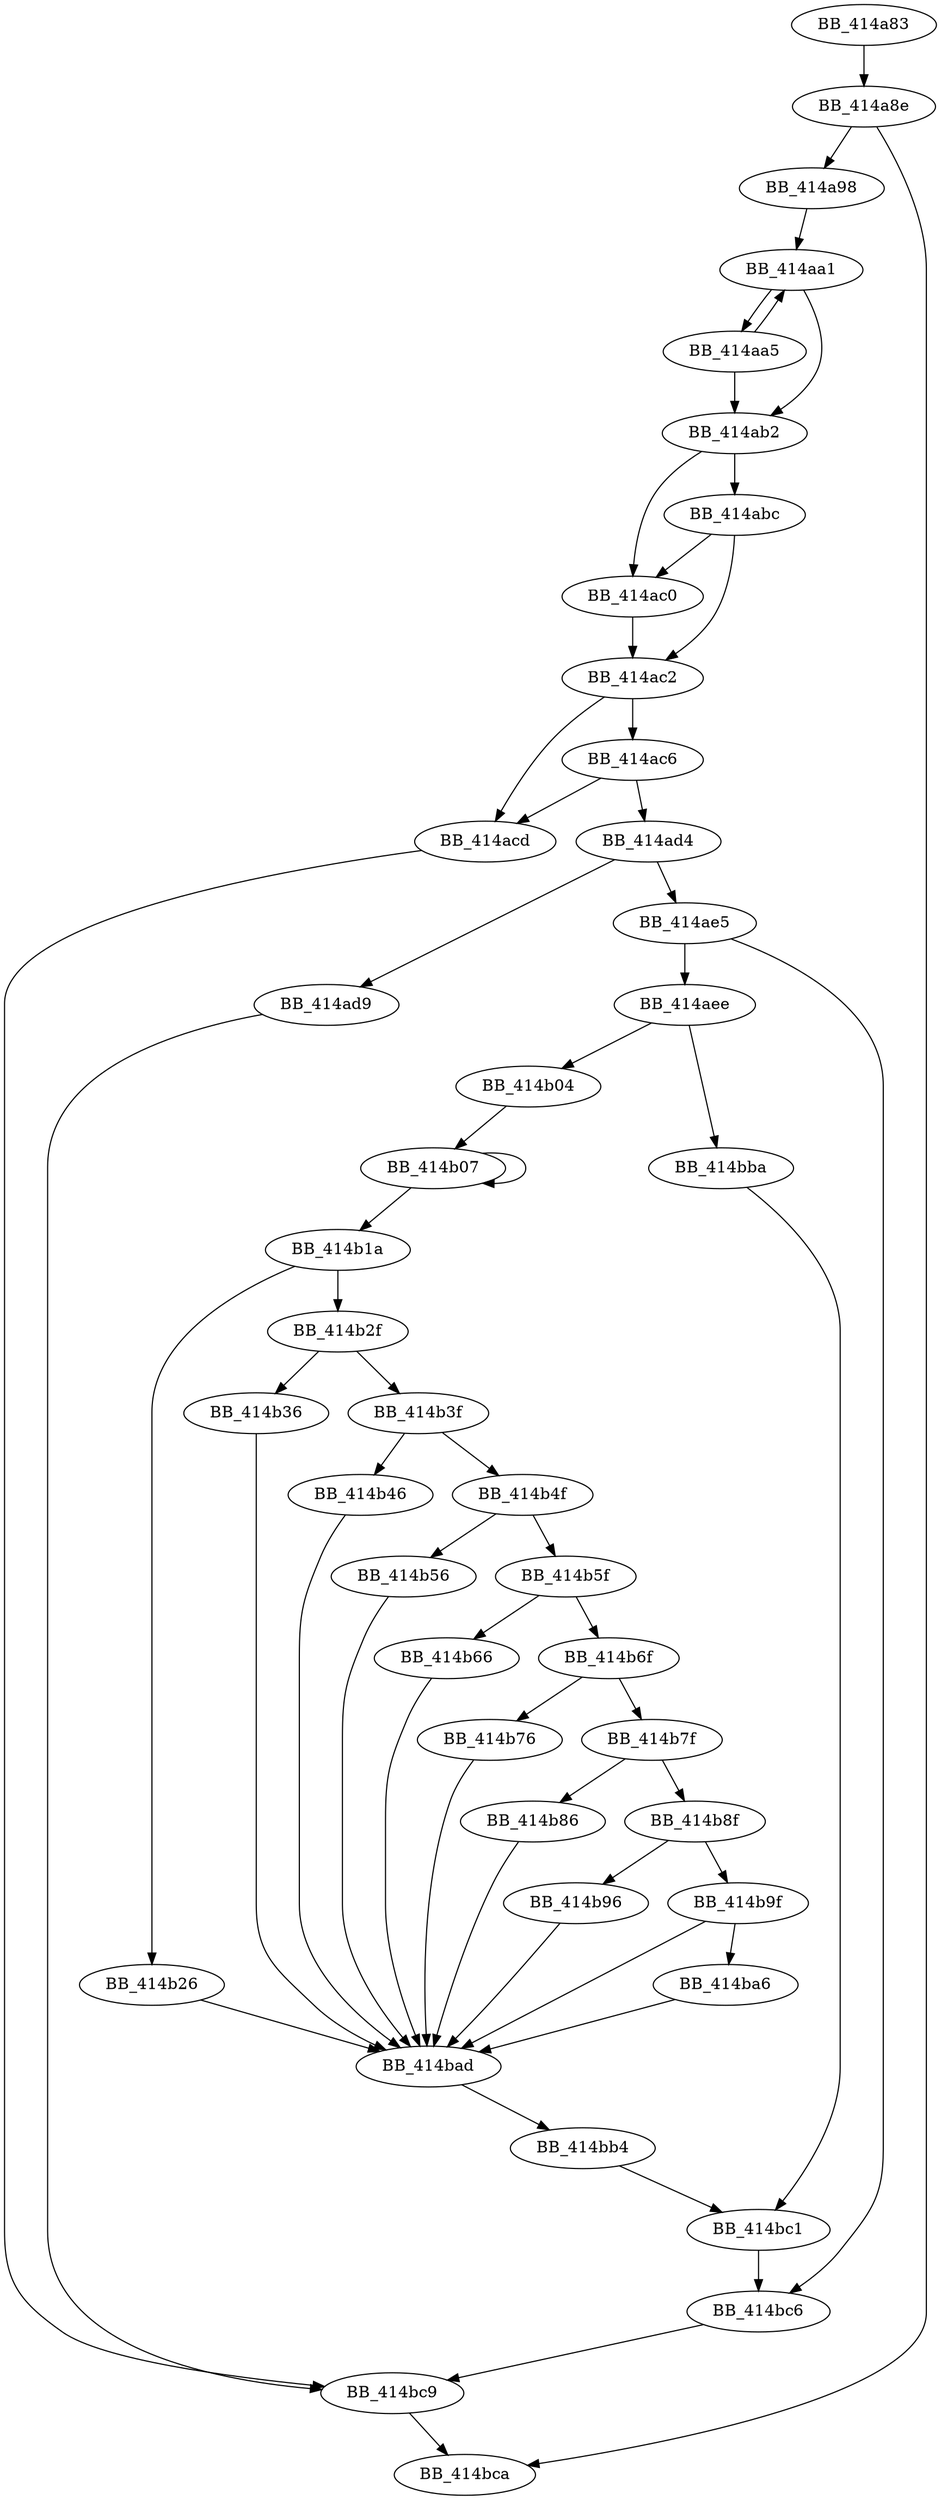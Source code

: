 DiGraph __XcptFilter{
BB_414a83->BB_414a8e
BB_414a8e->BB_414a98
BB_414a8e->BB_414bca
BB_414a98->BB_414aa1
BB_414aa1->BB_414aa5
BB_414aa1->BB_414ab2
BB_414aa5->BB_414aa1
BB_414aa5->BB_414ab2
BB_414ab2->BB_414abc
BB_414ab2->BB_414ac0
BB_414abc->BB_414ac0
BB_414abc->BB_414ac2
BB_414ac0->BB_414ac2
BB_414ac2->BB_414ac6
BB_414ac2->BB_414acd
BB_414ac6->BB_414acd
BB_414ac6->BB_414ad4
BB_414acd->BB_414bc9
BB_414ad4->BB_414ad9
BB_414ad4->BB_414ae5
BB_414ad9->BB_414bc9
BB_414ae5->BB_414aee
BB_414ae5->BB_414bc6
BB_414aee->BB_414b04
BB_414aee->BB_414bba
BB_414b04->BB_414b07
BB_414b07->BB_414b07
BB_414b07->BB_414b1a
BB_414b1a->BB_414b26
BB_414b1a->BB_414b2f
BB_414b26->BB_414bad
BB_414b2f->BB_414b36
BB_414b2f->BB_414b3f
BB_414b36->BB_414bad
BB_414b3f->BB_414b46
BB_414b3f->BB_414b4f
BB_414b46->BB_414bad
BB_414b4f->BB_414b56
BB_414b4f->BB_414b5f
BB_414b56->BB_414bad
BB_414b5f->BB_414b66
BB_414b5f->BB_414b6f
BB_414b66->BB_414bad
BB_414b6f->BB_414b76
BB_414b6f->BB_414b7f
BB_414b76->BB_414bad
BB_414b7f->BB_414b86
BB_414b7f->BB_414b8f
BB_414b86->BB_414bad
BB_414b8f->BB_414b96
BB_414b8f->BB_414b9f
BB_414b96->BB_414bad
BB_414b9f->BB_414ba6
BB_414b9f->BB_414bad
BB_414ba6->BB_414bad
BB_414bad->BB_414bb4
BB_414bb4->BB_414bc1
BB_414bba->BB_414bc1
BB_414bc1->BB_414bc6
BB_414bc6->BB_414bc9
BB_414bc9->BB_414bca
}

